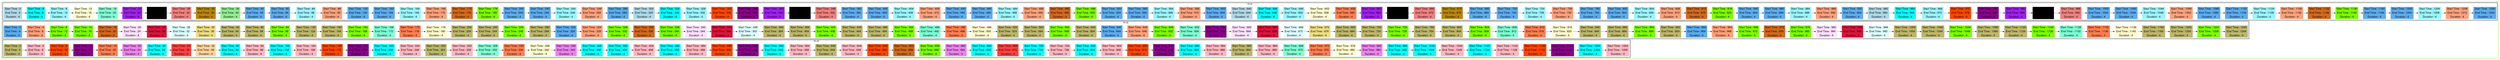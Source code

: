 digraph G {

fontname="Helvetica,Arial,sans-serif"
node [fontname="Helvetica,Arial,sans-serif"]
edge [fontname="Helvetica,Arial,sans-serif"]
graph [rankdir = "LR"];
node [fontsize = "20" shape = "ellipse"];

    subgraph cluster_Mod_0{
        color =chartreuse
        style = bold
        subgraph cluster_0{
           node [style=filled]
           color = black


            "node197" [
               label = "Start Time : 0 | End Time : 4 | Duration : 4"
               shape = "record"
               color = lightblue
            ]

            "node32" [
               label = "Start Time : 4 | End Time : 8 | Duration : 4"
               shape = "record"
               color = aqua
            ]

            "node79" [
               label = "Start Time : 8 | End Time : 12 | Duration : 4"
               shape = "record"
               color = cadetblue1
            ]

            "node189" [
               label = "Start Time : 12 | End Time : 16 | Duration : 4"
               shape = "record"
               color = lemonchiffon
            ]

            "node48" [
               label = "Start Time : 16 | End Time : 20 | Duration : 4"
               shape = "record"
               color = aquamarine
            ]

            "node64" [
               label = "Start Time : 20 | End Time : 24 | Duration : 4"
               shape = "record"
               color = x11purple
            ]

            "node127" [
               label = "Start Time : 24 | End Time : 28 | Duration : 4"
               shape = "record"
               color = cornflower
            ]

            "node201" [
               label = "Start Time : 28 | End Time : 32 | Duration : 4"
               shape = "record"
               color = lightcoral
            ]

            "node139" [
               label = "Start Time : 32 | End Time : 36 | Duration : 4"
               shape = "record"
               color = darkgoldenrod
            ]

            "node211" [
               label = "Start Time : 36 | End Time : 40 | Duration : 4"
               shape = "record"
               color = lightgreen
            ]

            "node1" [
               label = "Start Time : 40 | End Time : 44 | Duration : 4"
               shape = "record"
               color = steelblue2
            ]

            "node2" [
               label = "Start Time : 80 | End Time : 84 | Duration : 4"
               shape = "record"
               color = steelblue2
            ]

            "node80" [
               label = "Start Time : 84 | End Time : 88 | Duration : 4"
               shape = "record"
               color = cadetblue1
            ]

            "node229" [
               label = "Start Time : 88 | End Time : 92 | Duration : 4"
               shape = "record"
               color = lightsalmon
            ]

            "node3" [
               label = "Start Time : 120 | End Time : 124 | Duration : 4"
               shape = "record"
               color = steelblue2
            ]

            "node4" [
               label = "Start Time : 160 | End Time : 164 | Duration : 4"
               shape = "record"
               color = steelblue2
            ]

            "node81" [
               label = "Start Time : 164 | End Time : 168 | Duration : 4"
               shape = "record"
               color = cadetblue1
            ]

            "node230" [
               label = "Start Time : 168 | End Time : 172 | Duration : 4"
               shape = "record"
               color = lightsalmon
            ]

            "node112" [
               label = "Start Time : 172 | End Time : 176 | Duration : 4"
               shape = "record"
               color = chocolate
            ]

            "node182" [
               label = "Start Time : 176 | End Time : 180 | Duration : 4"
               shape = "record"
               color = lawngreen
            ]

            "node5" [
               label = "Start Time : 200 | End Time : 204 | Duration : 4"
               shape = "record"
               color = steelblue2
            ]

            "node6" [
               label = "Start Time : 240 | End Time : 244 | Duration : 4"
               shape = "record"
               color = steelblue2
            ]

            "node82" [
               label = "Start Time : 244 | End Time : 248 | Duration : 4"
               shape = "record"
               color = cadetblue1
            ]

            "node231" [
               label = "Start Time : 248 | End Time : 252 | Duration : 4"
               shape = "record"
               color = lightsalmon
            ]

            "node7" [
               label = "Start Time : 280 | End Time : 284 | Duration : 4"
               shape = "record"
               color = steelblue2
            ]

            "node198" [
               label = "Start Time : 320 | End Time : 324 | Duration : 4"
               shape = "record"
               color = lightblue
            ]

            "node36" [
               label = "Start Time : 324 | End Time : 328 | Duration : 4"
               shape = "record"
               color = aqua
            ]

            "node83" [
               label = "Start Time : 328 | End Time : 332 | Duration : 4"
               shape = "record"
               color = cadetblue1
            ]

            "node58" [
               label = "Start Time : 332 | End Time : 336 | Duration : 4"
               shape = "record"
               color = orangered1
            ]

            "node175" [
               label = "Start Time : 336 | End Time : 340 | Duration : 4"
               shape = "record"
               color = darkmagenta
            ]

            "node65" [
               label = "Start Time : 340 | End Time : 344 | Duration : 4"
               shape = "record"
               color = x11purple
            ]

            "node128" [
               label = "Start Time : 344 | End Time : 348 | Duration : 4"
               shape = "record"
               color = cornflower
            ]

            "node202" [
               label = "Start Time : 348 | End Time : 352 | Duration : 4"
               shape = "record"
               color = lightcoral
            ]

            "node9" [
               label = "Start Time : 360 | End Time : 364 | Duration : 4"
               shape = "record"
               color = steelblue2
            ]

            "node10" [
               label = "Start Time : 400 | End Time : 404 | Duration : 4"
               shape = "record"
               color = steelblue2
            ]

            "node84" [
               label = "Start Time : 404 | End Time : 408 | Duration : 4"
               shape = "record"
               color = cadetblue1
            ]

            "node233" [
               label = "Start Time : 408 | End Time : 412 | Duration : 4"
               shape = "record"
               color = lightsalmon
            ]

            "node11" [
               label = "Start Time : 440 | End Time : 444 | Duration : 4"
               shape = "record"
               color = steelblue2
            ]

            "node12" [
               label = "Start Time : 480 | End Time : 484 | Duration : 4"
               shape = "record"
               color = steelblue2
            ]

            "node85" [
               label = "Start Time : 484 | End Time : 488 | Duration : 4"
               shape = "record"
               color = cadetblue1
            ]

            "node234" [
               label = "Start Time : 488 | End Time : 492 | Duration : 4"
               shape = "record"
               color = lightsalmon
            ]

            "node114" [
               label = "Start Time : 492 | End Time : 496 | Duration : 4"
               shape = "record"
               color = chocolate
            ]

            "node184" [
               label = "Start Time : 496 | End Time : 500 | Duration : 4"
               shape = "record"
               color = lawngreen
            ]

            "node13" [
               label = "Start Time : 520 | End Time : 524 | Duration : 4"
               shape = "record"
               color = steelblue2
            ]

            "node14" [
               label = "Start Time : 560 | End Time : 564 | Duration : 4"
               shape = "record"
               color = steelblue2
            ]

            "node86" [
               label = "Start Time : 564 | End Time : 568 | Duration : 4"
               shape = "record"
               color = cadetblue1
            ]

            "node235" [
               label = "Start Time : 568 | End Time : 572 | Duration : 4"
               shape = "record"
               color = lightsalmon
            ]

            "node15" [
               label = "Start Time : 600 | End Time : 604 | Duration : 4"
               shape = "record"
               color = steelblue2
            ]

            "node199" [
               label = "Start Time : 640 | End Time : 644 | Duration : 4"
               shape = "record"
               color = lightblue
            ]

            "node40" [
               label = "Start Time : 644 | End Time : 648 | Duration : 4"
               shape = "record"
               color = aqua
            ]

            "node87" [
               label = "Start Time : 648 | End Time : 652 | Duration : 4"
               shape = "record"
               color = cadetblue1
            ]

            "node193" [
               label = "Start Time : 652 | End Time : 656 | Duration : 4"
               shape = "record"
               color = lemonchiffon
            ]

            "node123" [
               label = "Start Time : 656 | End Time : 660 | Duration : 4"
               shape = "record"
               color = coral
            ]

            "node66" [
               label = "Start Time : 660 | End Time : 664 | Duration : 4"
               shape = "record"
               color = x11purple
            ]

            "node129" [
               label = "Start Time : 664 | End Time : 668 | Duration : 4"
               shape = "record"
               color = cornflower
            ]

            "node203" [
               label = "Start Time : 668 | End Time : 672 | Duration : 4"
               shape = "record"
               color = lightcoral
            ]

            "node140" [
               label = "Start Time : 672 | End Time : 676 | Duration : 4"
               shape = "record"
               color = darkgoldenrod
            ]

            "node17" [
               label = "Start Time : 680 | End Time : 684 | Duration : 4"
               shape = "record"
               color = steelblue2
            ]

            "node18" [
               label = "Start Time : 720 | End Time : 724 | Duration : 4"
               shape = "record"
               color = steelblue2
            ]

            "node88" [
               label = "Start Time : 724 | End Time : 728 | Duration : 4"
               shape = "record"
               color = cadetblue1
            ]

            "node237" [
               label = "Start Time : 728 | End Time : 732 | Duration : 4"
               shape = "record"
               color = lightsalmon
            ]

            "node19" [
               label = "Start Time : 760 | End Time : 764 | Duration : 4"
               shape = "record"
               color = steelblue2
            ]

            "node20" [
               label = "Start Time : 800 | End Time : 804 | Duration : 4"
               shape = "record"
               color = steelblue2
            ]

            "node89" [
               label = "Start Time : 804 | End Time : 808 | Duration : 4"
               shape = "record"
               color = cadetblue1
            ]

            "node238" [
               label = "Start Time : 808 | End Time : 812 | Duration : 4"
               shape = "record"
               color = lightsalmon
            ]

            "node116" [
               label = "Start Time : 812 | End Time : 816 | Duration : 4"
               shape = "record"
               color = chocolate
            ]

            "node186" [
               label = "Start Time : 816 | End Time : 820 | Duration : 4"
               shape = "record"
               color = lawngreen
            ]

            "node21" [
               label = "Start Time : 840 | End Time : 844 | Duration : 4"
               shape = "record"
               color = steelblue2
            ]

            "node22" [
               label = "Start Time : 880 | End Time : 884 | Duration : 4"
               shape = "record"
               color = steelblue2
            ]

            "node90" [
               label = "Start Time : 884 | End Time : 888 | Duration : 4"
               shape = "record"
               color = cadetblue1
            ]

            "node239" [
               label = "Start Time : 888 | End Time : 892 | Duration : 4"
               shape = "record"
               color = lightsalmon
            ]

            "node23" [
               label = "Start Time : 920 | End Time : 924 | Duration : 4"
               shape = "record"
               color = steelblue2
            ]

            "node200" [
               label = "Start Time : 960 | End Time : 964 | Duration : 4"
               shape = "record"
               color = lightblue
            ]

            "node44" [
               label = "Start Time : 964 | End Time : 968 | Duration : 4"
               shape = "record"
               color = aqua
            ]

            "node91" [
               label = "Start Time : 968 | End Time : 972 | Duration : 4"
               shape = "record"
               color = cadetblue1
            ]

            "node62" [
               label = "Start Time : 972 | End Time : 976 | Duration : 4"
               shape = "record"
               color = orangered1
            ]

            "node179" [
               label = "Start Time : 976 | End Time : 980 | Duration : 4"
               shape = "record"
               color = darkmagenta
            ]

            "node67" [
               label = "Start Time : 980 | End Time : 984 | Duration : 4"
               shape = "record"
               color = x11purple
            ]

            "node130" [
               label = "Start Time : 984 | End Time : 988 | Duration : 4"
               shape = "record"
               color = cornflower
            ]

            "node204" [
               label = "Start Time : 988 | End Time : 992 | Duration : 4"
               shape = "record"
               color = lightcoral
            ]

            "node25" [
               label = "Start Time : 1000 | End Time : 1004 | Duration : 4"
               shape = "record"
               color = steelblue2
            ]

            "node26" [
               label = "Start Time : 1040 | End Time : 1044 | Duration : 4"
               shape = "record"
               color = steelblue2
            ]

            "node92" [
               label = "Start Time : 1044 | End Time : 1048 | Duration : 4"
               shape = "record"
               color = cadetblue1
            ]

            "node241" [
               label = "Start Time : 1048 | End Time : 1052 | Duration : 4"
               shape = "record"
               color = lightsalmon
            ]

            "node27" [
               label = "Start Time : 1080 | End Time : 1084 | Duration : 4"
               shape = "record"
               color = steelblue2
            ]

            "node28" [
               label = "Start Time : 1120 | End Time : 1124 | Duration : 4"
               shape = "record"
               color = steelblue2
            ]

            "node93" [
               label = "Start Time : 1124 | End Time : 1128 | Duration : 4"
               shape = "record"
               color = cadetblue1
            ]

            "node242" [
               label = "Start Time : 1128 | End Time : 1132 | Duration : 4"
               shape = "record"
               color = lightsalmon
            ]

            "node118" [
               label = "Start Time : 1132 | End Time : 1136 | Duration : 4"
               shape = "record"
               color = chocolate
            ]

            "node188" [
               label = "Start Time : 1136 | End Time : 1140 | Duration : 4"
               shape = "record"
               color = lawngreen
            ]

            "node29" [
               label = "Start Time : 1160 | End Time : 1164 | Duration : 4"
               shape = "record"
               color = steelblue2
            ]

            "node30" [
               label = "Start Time : 1200 | End Time : 1204 | Duration : 4"
               shape = "record"
               color = steelblue2
            ]

            "node94" [
               label = "Start Time : 1204 | End Time : 1208 | Duration : 4"
               shape = "record"
               color = cadetblue1
            ]

            "node243" [
               label = "Start Time : 1208 | End Time : 1212 | Duration : 4"
               shape = "record"
               color = lightsalmon
            ]

            "node31" [
               label = "Start Time : 1240 | End Time : 1244 | Duration : 4"
               shape = "record"
               color = steelblue2
            ]

            node197 -> node32 -> node79 -> node189 -> node48 -> node64 -> node127 -> node201 -> node139 -> node211 -> node1 -> node2 -> node80 -> node229 -> node3 -> node4 -> node81 -> node230 -> node112 -> node182 -> node5 -> node6 -> node82 -> node231 -> node7 -> node198 -> node36 -> node83 -> node58 -> node175 -> node65 -> node128 -> node202 -> node9 -> node10 -> node84 -> node233 -> node11 -> node12 -> node85 -> node234 -> node114 -> node184 -> node13 -> node14 -> node86 -> node235 -> node15 -> node199 -> node40 -> node87 -> node193 -> node123 -> node66 -> node129 -> node203 -> node140 -> node17 -> node18 -> node88 -> node237 -> node19 -> node20 -> node89 -> node238 -> node116 -> node186 -> node21 -> node22 -> node90 -> node239 -> node23 -> node200 -> node44 -> node91 -> node62 -> node179 -> node67 -> node130 -> node204 -> node25 -> node26 -> node92 -> node241 -> node27 -> node28 -> node93 -> node242 -> node118 -> node188 -> node29 -> node30 -> node94 -> node243 -> node31

            label = "PC #1"

        }
        subgraph cluster_1{
           node [style=filled]
           color = black


            "node0" [
               label = "Start Time : 0 | End Time : 4 | Duration : 4"
               shape = "record"
               color = steelblue2
            ]

            "node228" [
               label = "Start Time : 4 | End Time : 8 | Duration : 4"
               shape = "record"
               color = lightsalmon
            ]

            "node95" [
               label = "Start Time : 8 | End Time : 12 | Duration : 4"
               shape = "record"
               color = chartreuse
            ]

            "node181" [
               label = "Start Time : 12 | End Time : 16 | Duration : 4"
               shape = "record"
               color = lawngreen
            ]

            "node111" [
               label = "Start Time : 16 | End Time : 20 | Duration : 4"
               shape = "record"
               color = chocolate
            ]

            "node68" [
               label = "Start Time : 20 | End Time : 24 | Duration : 4"
               shape = "record"
               color = thistle1
            ]

            "node131" [
               label = "Start Time : 24 | End Time : 28 | Duration : 4"
               shape = "record"
               color = crimson
            ]

            "node205" [
               label = "Start Time : 28 | End Time : 32 | Duration : 4"
               shape = "record"
               color = lightcyan
            ]

            "node209" [
               label = "Start Time : 32 | End Time : 36 | Duration : 4"
               shape = "record"
               color = lightgoldenrod
            ]

            "node142" [
               label = "Start Time : 40 | End Time : 44 | Duration : 4"
               shape = "record"
               color = darkkhaki
            ]

            "node143" [
               label = "Start Time : 80 | End Time : 84 | Duration : 4"
               shape = "record"
               color = darkkhaki
            ]

            "node96" [
               label = "Start Time : 84 | End Time : 88 | Duration : 4"
               shape = "record"
               color = chartreuse
            ]

            "node144" [
               label = "Start Time : 120 | End Time : 124 | Duration : 4"
               shape = "record"
               color = darkkhaki
            ]

            "node145" [
               label = "Start Time : 160 | End Time : 164 | Duration : 4"
               shape = "record"
               color = darkkhaki
            ]

            "node97" [
               label = "Start Time : 164 | End Time : 168 | Duration : 4"
               shape = "record"
               color = chartreuse
            ]

            "node49" [
               label = "Start Time : 168 | End Time : 172 | Duration : 4"
               shape = "record"
               color = aquamarine
            ]

            "node120" [
               label = "Start Time : 172 | End Time : 176 | Duration : 4"
               shape = "record"
               color = coral
            ]

            "node190" [
               label = "Start Time : 176 | End Time : 180 | Duration : 4"
               shape = "record"
               color = lemonchiffon
            ]

            "node146" [
               label = "Start Time : 200 | End Time : 204 | Duration : 4"
               shape = "record"
               color = darkkhaki
            ]

            "node147" [
               label = "Start Time : 240 | End Time : 244 | Duration : 4"
               shape = "record"
               color = darkkhaki
            ]

            "node98" [
               label = "Start Time : 244 | End Time : 248 | Duration : 4"
               shape = "record"
               color = chartreuse
            ]

            "node148" [
               label = "Start Time : 280 | End Time : 284 | Duration : 4"
               shape = "record"
               color = darkkhaki
            ]

            "node8" [
               label = "Start Time : 320 | End Time : 324 | Duration : 4"
               shape = "record"
               color = steelblue2
            ]

            "node232" [
               label = "Start Time : 324 | End Time : 328 | Duration : 4"
               shape = "record"
               color = lightsalmon
            ]

            "node99" [
               label = "Start Time : 328 | End Time : 332 | Duration : 4"
               shape = "record"
               color = chartreuse
            ]

            "node113" [
               label = "Start Time : 332 | End Time : 336 | Duration : 4"
               shape = "record"
               color = chocolate
            ]

            "node183" [
               label = "Start Time : 336 | End Time : 340 | Duration : 4"
               shape = "record"
               color = lawngreen
            ]

            "node69" [
               label = "Start Time : 340 | End Time : 344 | Duration : 4"
               shape = "record"
               color = thistle1
            ]

            "node132" [
               label = "Start Time : 344 | End Time : 348 | Duration : 4"
               shape = "record"
               color = crimson
            ]

            "node206" [
               label = "Start Time : 348 | End Time : 352 | Duration : 4"
               shape = "record"
               color = lightcyan
            ]

            "node150" [
               label = "Start Time : 360 | End Time : 364 | Duration : 4"
               shape = "record"
               color = darkkhaki
            ]

            "node151" [
               label = "Start Time : 400 | End Time : 404 | Duration : 4"
               shape = "record"
               color = darkkhaki
            ]

            "node100" [
               label = "Start Time : 404 | End Time : 408 | Duration : 4"
               shape = "record"
               color = chartreuse
            ]

            "node152" [
               label = "Start Time : 440 | End Time : 444 | Duration : 4"
               shape = "record"
               color = darkkhaki
            ]

            "node153" [
               label = "Start Time : 480 | End Time : 484 | Duration : 4"
               shape = "record"
               color = darkkhaki
            ]

            "node101" [
               label = "Start Time : 484 | End Time : 488 | Duration : 4"
               shape = "record"
               color = chartreuse
            ]

            "node51" [
               label = "Start Time : 488 | End Time : 492 | Duration : 4"
               shape = "record"
               color = aquamarine
            ]

            "node122" [
               label = "Start Time : 492 | End Time : 496 | Duration : 4"
               shape = "record"
               color = coral
            ]

            "node192" [
               label = "Start Time : 496 | End Time : 500 | Duration : 4"
               shape = "record"
               color = lemonchiffon
            ]

            "node154" [
               label = "Start Time : 520 | End Time : 524 | Duration : 4"
               shape = "record"
               color = darkkhaki
            ]

            "node155" [
               label = "Start Time : 560 | End Time : 564 | Duration : 4"
               shape = "record"
               color = darkkhaki
            ]

            "node102" [
               label = "Start Time : 564 | End Time : 568 | Duration : 4"
               shape = "record"
               color = chartreuse
            ]

            "node156" [
               label = "Start Time : 600 | End Time : 604 | Duration : 4"
               shape = "record"
               color = darkkhaki
            ]

            "node16" [
               label = "Start Time : 640 | End Time : 644 | Duration : 4"
               shape = "record"
               color = steelblue2
            ]

            "node236" [
               label = "Start Time : 644 | End Time : 648 | Duration : 4"
               shape = "record"
               color = lightsalmon
            ]

            "node103" [
               label = "Start Time : 648 | End Time : 652 | Duration : 4"
               shape = "record"
               color = chartreuse
            ]

            "node52" [
               label = "Start Time : 652 | End Time : 656 | Duration : 4"
               shape = "record"
               color = aquamarine
            ]

            "node177" [
               label = "Start Time : 656 | End Time : 660 | Duration : 4"
               shape = "record"
               color = darkmagenta
            ]

            "node70" [
               label = "Start Time : 660 | End Time : 664 | Duration : 4"
               shape = "record"
               color = thistle1
            ]

            "node133" [
               label = "Start Time : 664 | End Time : 668 | Duration : 4"
               shape = "record"
               color = crimson
            ]

            "node207" [
               label = "Start Time : 668 | End Time : 672 | Duration : 4"
               shape = "record"
               color = lightcyan
            ]

            "node210" [
               label = "Start Time : 672 | End Time : 676 | Duration : 4"
               shape = "record"
               color = lightgoldenrod
            ]

            "node158" [
               label = "Start Time : 680 | End Time : 684 | Duration : 4"
               shape = "record"
               color = darkkhaki
            ]

            "node159" [
               label = "Start Time : 720 | End Time : 724 | Duration : 4"
               shape = "record"
               color = darkkhaki
            ]

            "node104" [
               label = "Start Time : 724 | End Time : 728 | Duration : 4"
               shape = "record"
               color = chartreuse
            ]

            "node160" [
               label = "Start Time : 760 | End Time : 764 | Duration : 4"
               shape = "record"
               color = darkkhaki
            ]

            "node161" [
               label = "Start Time : 800 | End Time : 804 | Duration : 4"
               shape = "record"
               color = darkkhaki
            ]

            "node105" [
               label = "Start Time : 804 | End Time : 808 | Duration : 4"
               shape = "record"
               color = chartreuse
            ]

            "node53" [
               label = "Start Time : 808 | End Time : 812 | Duration : 4"
               shape = "record"
               color = aquamarine
            ]

            "node124" [
               label = "Start Time : 812 | End Time : 816 | Duration : 4"
               shape = "record"
               color = coral
            ]

            "node194" [
               label = "Start Time : 816 | End Time : 820 | Duration : 4"
               shape = "record"
               color = lemonchiffon
            ]

            "node162" [
               label = "Start Time : 840 | End Time : 844 | Duration : 4"
               shape = "record"
               color = darkkhaki
            ]

            "node163" [
               label = "Start Time : 880 | End Time : 884 | Duration : 4"
               shape = "record"
               color = darkkhaki
            ]

            "node106" [
               label = "Start Time : 884 | End Time : 888 | Duration : 4"
               shape = "record"
               color = chartreuse
            ]

            "node164" [
               label = "Start Time : 920 | End Time : 924 | Duration : 4"
               shape = "record"
               color = darkkhaki
            ]

            "node24" [
               label = "Start Time : 960 | End Time : 964 | Duration : 4"
               shape = "record"
               color = steelblue2
            ]

            "node240" [
               label = "Start Time : 964 | End Time : 968 | Duration : 4"
               shape = "record"
               color = lightsalmon
            ]

            "node107" [
               label = "Start Time : 968 | End Time : 972 | Duration : 4"
               shape = "record"
               color = chartreuse
            ]

            "node117" [
               label = "Start Time : 972 | End Time : 976 | Duration : 4"
               shape = "record"
               color = chocolate
            ]

            "node187" [
               label = "Start Time : 976 | End Time : 980 | Duration : 4"
               shape = "record"
               color = lawngreen
            ]

            "node71" [
               label = "Start Time : 980 | End Time : 984 | Duration : 4"
               shape = "record"
               color = thistle1
            ]

            "node134" [
               label = "Start Time : 984 | End Time : 988 | Duration : 4"
               shape = "record"
               color = crimson
            ]

            "node208" [
               label = "Start Time : 988 | End Time : 992 | Duration : 4"
               shape = "record"
               color = lightcyan
            ]

            "node166" [
               label = "Start Time : 1000 | End Time : 1004 | Duration : 4"
               shape = "record"
               color = darkkhaki
            ]

            "node167" [
               label = "Start Time : 1040 | End Time : 1044 | Duration : 4"
               shape = "record"
               color = darkkhaki
            ]

            "node108" [
               label = "Start Time : 1044 | End Time : 1048 | Duration : 4"
               shape = "record"
               color = chartreuse
            ]

            "node168" [
               label = "Start Time : 1080 | End Time : 1084 | Duration : 4"
               shape = "record"
               color = darkkhaki
            ]

            "node169" [
               label = "Start Time : 1120 | End Time : 1124 | Duration : 4"
               shape = "record"
               color = darkkhaki
            ]

            "node109" [
               label = "Start Time : 1124 | End Time : 1128 | Duration : 4"
               shape = "record"
               color = chartreuse
            ]

            "node55" [
               label = "Start Time : 1128 | End Time : 1132 | Duration : 4"
               shape = "record"
               color = aquamarine
            ]

            "node126" [
               label = "Start Time : 1132 | End Time : 1136 | Duration : 4"
               shape = "record"
               color = coral
            ]

            "node196" [
               label = "Start Time : 1136 | End Time : 1140 | Duration : 4"
               shape = "record"
               color = lemonchiffon
            ]

            "node170" [
               label = "Start Time : 1160 | End Time : 1164 | Duration : 4"
               shape = "record"
               color = darkkhaki
            ]

            "node171" [
               label = "Start Time : 1200 | End Time : 1204 | Duration : 4"
               shape = "record"
               color = darkkhaki
            ]

            "node110" [
               label = "Start Time : 1204 | End Time : 1208 | Duration : 4"
               shape = "record"
               color = chartreuse
            ]

            "node172" [
               label = "Start Time : 1240 | End Time : 1244 | Duration : 4"
               shape = "record"
               color = darkkhaki
            ]

            node0 -> node228 -> node95 -> node181 -> node111 -> node68 -> node131 -> node205 -> node209 -> node142 -> node143 -> node96 -> node144 -> node145 -> node97 -> node49 -> node120 -> node190 -> node146 -> node147 -> node98 -> node148 -> node8 -> node232 -> node99 -> node113 -> node183 -> node69 -> node132 -> node206 -> node150 -> node151 -> node100 -> node152 -> node153 -> node101 -> node51 -> node122 -> node192 -> node154 -> node155 -> node102 -> node156 -> node16 -> node236 -> node103 -> node52 -> node177 -> node70 -> node133 -> node207 -> node210 -> node158 -> node159 -> node104 -> node160 -> node161 -> node105 -> node53 -> node124 -> node194 -> node162 -> node163 -> node106 -> node164 -> node24 -> node240 -> node107 -> node117 -> node187 -> node71 -> node134 -> node208 -> node166 -> node167 -> node108 -> node168 -> node169 -> node109 -> node55 -> node126 -> node196 -> node170 -> node171 -> node110 -> node172

            label = "PC #2"

        }
        subgraph cluster_2{
           node [style=filled]
           color = black


            "node141" [
               label = "Start Time : 0 | End Time : 4 | Duration : 4"
               shape = "record"
               color = darkkhaki
            ]

            "node212" [
               label = "Start Time : 4 | End Time : 8 | Duration : 4"
               shape = "record"
               color = lightpink
            ]

            "node56" [
               label = "Start Time : 8 | End Time : 12 | Duration : 4"
               shape = "record"
               color = orangered1
            ]

            "node173" [
               label = "Start Time : 12 | End Time : 16 | Duration : 4"
               shape = "record"
               color = darkmagenta
            ]

            "node119" [
               label = "Start Time : 16 | End Time : 20 | Duration : 4"
               shape = "record"
               color = coral
            ]

            "node72" [
               label = "Start Time : 20 | End Time : 24 | Duration : 4"
               shape = "record"
               color = violet
            ]

            "node135" [
               label = "Start Time : 24 | End Time : 28 | Duration : 4"
               shape = "record"
               color = cyan
            ]

            "node76" [
               label = "Start Time : 28 | End Time : 32 | Duration : 4"
               shape = "record"
               color = brown1
            ]

            "node78" [
               label = "Start Time : 32 | End Time : 36 | Duration : 4"
               shape = "record"
               color = burlywood1
            ]

            "node33" [
               label = "Start Time : 80 | End Time : 84 | Duration : 4"
               shape = "record"
               color = aqua
            ]

            "node213" [
               label = "Start Time : 84 | End Time : 88 | Duration : 4"
               shape = "record"
               color = lightpink
            ]

            "node34" [
               label = "Start Time : 160 | End Time : 164 | Duration : 4"
               shape = "record"
               color = aqua
            ]

            "node214" [
               label = "Start Time : 164 | End Time : 168 | Duration : 4"
               shape = "record"
               color = lightpink
            ]

            "node57" [
               label = "Start Time : 168 | End Time : 172 | Duration : 4"
               shape = "record"
               color = orangered1
            ]

            "node174" [
               label = "Start Time : 172 | End Time : 176 | Duration : 4"
               shape = "record"
               color = darkmagenta
            ]

            "node35" [
               label = "Start Time : 240 | End Time : 244 | Duration : 4"
               shape = "record"
               color = aqua
            ]

            "node215" [
               label = "Start Time : 244 | End Time : 248 | Duration : 4"
               shape = "record"
               color = lightpink
            ]

            "node149" [
               label = "Start Time : 320 | End Time : 324 | Duration : 4"
               shape = "record"
               color = darkkhaki
            ]

            "node216" [
               label = "Start Time : 324 | End Time : 328 | Duration : 4"
               shape = "record"
               color = lightpink
            ]

            "node50" [
               label = "Start Time : 328 | End Time : 332 | Duration : 4"
               shape = "record"
               color = aquamarine
            ]

            "node121" [
               label = "Start Time : 332 | End Time : 336 | Duration : 4"
               shape = "record"
               color = coral
            ]

            "node191" [
               label = "Start Time : 336 | End Time : 340 | Duration : 4"
               shape = "record"
               color = lemonchiffon
            ]

            "node73" [
               label = "Start Time : 340 | End Time : 344 | Duration : 4"
               shape = "record"
               color = violet
            ]

            "node136" [
               label = "Start Time : 344 | End Time : 348 | Duration : 4"
               shape = "record"
               color = cyan
            ]

            "node37" [
               label = "Start Time : 400 | End Time : 404 | Duration : 4"
               shape = "record"
               color = aqua
            ]

            "node217" [
               label = "Start Time : 404 | End Time : 408 | Duration : 4"
               shape = "record"
               color = lightpink
            ]

            "node38" [
               label = "Start Time : 480 | End Time : 484 | Duration : 4"
               shape = "record"
               color = aqua
            ]

            "node218" [
               label = "Start Time : 484 | End Time : 488 | Duration : 4"
               shape = "record"
               color = lightpink
            ]

            "node59" [
               label = "Start Time : 488 | End Time : 492 | Duration : 4"
               shape = "record"
               color = orangered1
            ]

            "node176" [
               label = "Start Time : 492 | End Time : 496 | Duration : 4"
               shape = "record"
               color = darkmagenta
            ]

            "node39" [
               label = "Start Time : 560 | End Time : 564 | Duration : 4"
               shape = "record"
               color = aqua
            ]

            "node219" [
               label = "Start Time : 564 | End Time : 568 | Duration : 4"
               shape = "record"
               color = lightpink
            ]

            "node157" [
               label = "Start Time : 640 | End Time : 644 | Duration : 4"
               shape = "record"
               color = darkkhaki
            ]

            "node220" [
               label = "Start Time : 644 | End Time : 648 | Duration : 4"
               shape = "record"
               color = lightpink
            ]

            "node60" [
               label = "Start Time : 648 | End Time : 652 | Duration : 4"
               shape = "record"
               color = orangered1
            ]

            "node115" [
               label = "Start Time : 652 | End Time : 656 | Duration : 4"
               shape = "record"
               color = chocolate
            ]

            "node185" [
               label = "Start Time : 656 | End Time : 660 | Duration : 4"
               shape = "record"
               color = lawngreen
            ]

            "node74" [
               label = "Start Time : 660 | End Time : 664 | Duration : 4"
               shape = "record"
               color = violet
            ]

            "node137" [
               label = "Start Time : 664 | End Time : 668 | Duration : 4"
               shape = "record"
               color = cyan
            ]

            "node77" [
               label = "Start Time : 668 | End Time : 672 | Duration : 4"
               shape = "record"
               color = brown1
            ]

            "node41" [
               label = "Start Time : 720 | End Time : 724 | Duration : 4"
               shape = "record"
               color = aqua
            ]

            "node221" [
               label = "Start Time : 724 | End Time : 728 | Duration : 4"
               shape = "record"
               color = lightpink
            ]

            "node42" [
               label = "Start Time : 800 | End Time : 804 | Duration : 4"
               shape = "record"
               color = aqua
            ]

            "node222" [
               label = "Start Time : 804 | End Time : 808 | Duration : 4"
               shape = "record"
               color = lightpink
            ]

            "node61" [
               label = "Start Time : 808 | End Time : 812 | Duration : 4"
               shape = "record"
               color = orangered1
            ]

            "node178" [
               label = "Start Time : 812 | End Time : 816 | Duration : 4"
               shape = "record"
               color = darkmagenta
            ]

            "node43" [
               label = "Start Time : 880 | End Time : 884 | Duration : 4"
               shape = "record"
               color = aqua
            ]

            "node223" [
               label = "Start Time : 884 | End Time : 888 | Duration : 4"
               shape = "record"
               color = lightpink
            ]

            "node165" [
               label = "Start Time : 960 | End Time : 964 | Duration : 4"
               shape = "record"
               color = darkkhaki
            ]

            "node224" [
               label = "Start Time : 964 | End Time : 968 | Duration : 4"
               shape = "record"
               color = lightpink
            ]

            "node54" [
               label = "Start Time : 968 | End Time : 972 | Duration : 4"
               shape = "record"
               color = aquamarine
            ]

            "node125" [
               label = "Start Time : 972 | End Time : 976 | Duration : 4"
               shape = "record"
               color = coral
            ]

            "node195" [
               label = "Start Time : 976 | End Time : 980 | Duration : 4"
               shape = "record"
               color = lemonchiffon
            ]

            "node75" [
               label = "Start Time : 980 | End Time : 984 | Duration : 4"
               shape = "record"
               color = violet
            ]

            "node138" [
               label = "Start Time : 984 | End Time : 988 | Duration : 4"
               shape = "record"
               color = cyan
            ]

            "node45" [
               label = "Start Time : 1040 | End Time : 1044 | Duration : 4"
               shape = "record"
               color = aqua
            ]

            "node225" [
               label = "Start Time : 1044 | End Time : 1048 | Duration : 4"
               shape = "record"
               color = lightpink
            ]

            "node46" [
               label = "Start Time : 1120 | End Time : 1124 | Duration : 4"
               shape = "record"
               color = aqua
            ]

            "node226" [
               label = "Start Time : 1124 | End Time : 1128 | Duration : 4"
               shape = "record"
               color = lightpink
            ]

            "node63" [
               label = "Start Time : 1128 | End Time : 1132 | Duration : 4"
               shape = "record"
               color = orangered1
            ]

            "node180" [
               label = "Start Time : 1132 | End Time : 1136 | Duration : 4"
               shape = "record"
               color = darkmagenta
            ]

            "node47" [
               label = "Start Time : 1200 | End Time : 1204 | Duration : 4"
               shape = "record"
               color = aqua
            ]

            "node227" [
               label = "Start Time : 1204 | End Time : 1208 | Duration : 4"
               shape = "record"
               color = lightpink
            ]

            node141 -> node212 -> node56 -> node173 -> node119 -> node72 -> node135 -> node76 -> node78 -> node33 -> node213 -> node34 -> node214 -> node57 -> node174 -> node35 -> node215 -> node149 -> node216 -> node50 -> node121 -> node191 -> node73 -> node136 -> node37 -> node217 -> node38 -> node218 -> node59 -> node176 -> node39 -> node219 -> node157 -> node220 -> node60 -> node115 -> node185 -> node74 -> node137 -> node77 -> node41 -> node221 -> node42 -> node222 -> node61 -> node178 -> node43 -> node223 -> node165 -> node224 -> node54 -> node125 -> node195 -> node75 -> node138 -> node45 -> node225 -> node46 -> node226 -> node63 -> node180 -> node47 -> node227

            label = "PC #3"

        }
    }




}

